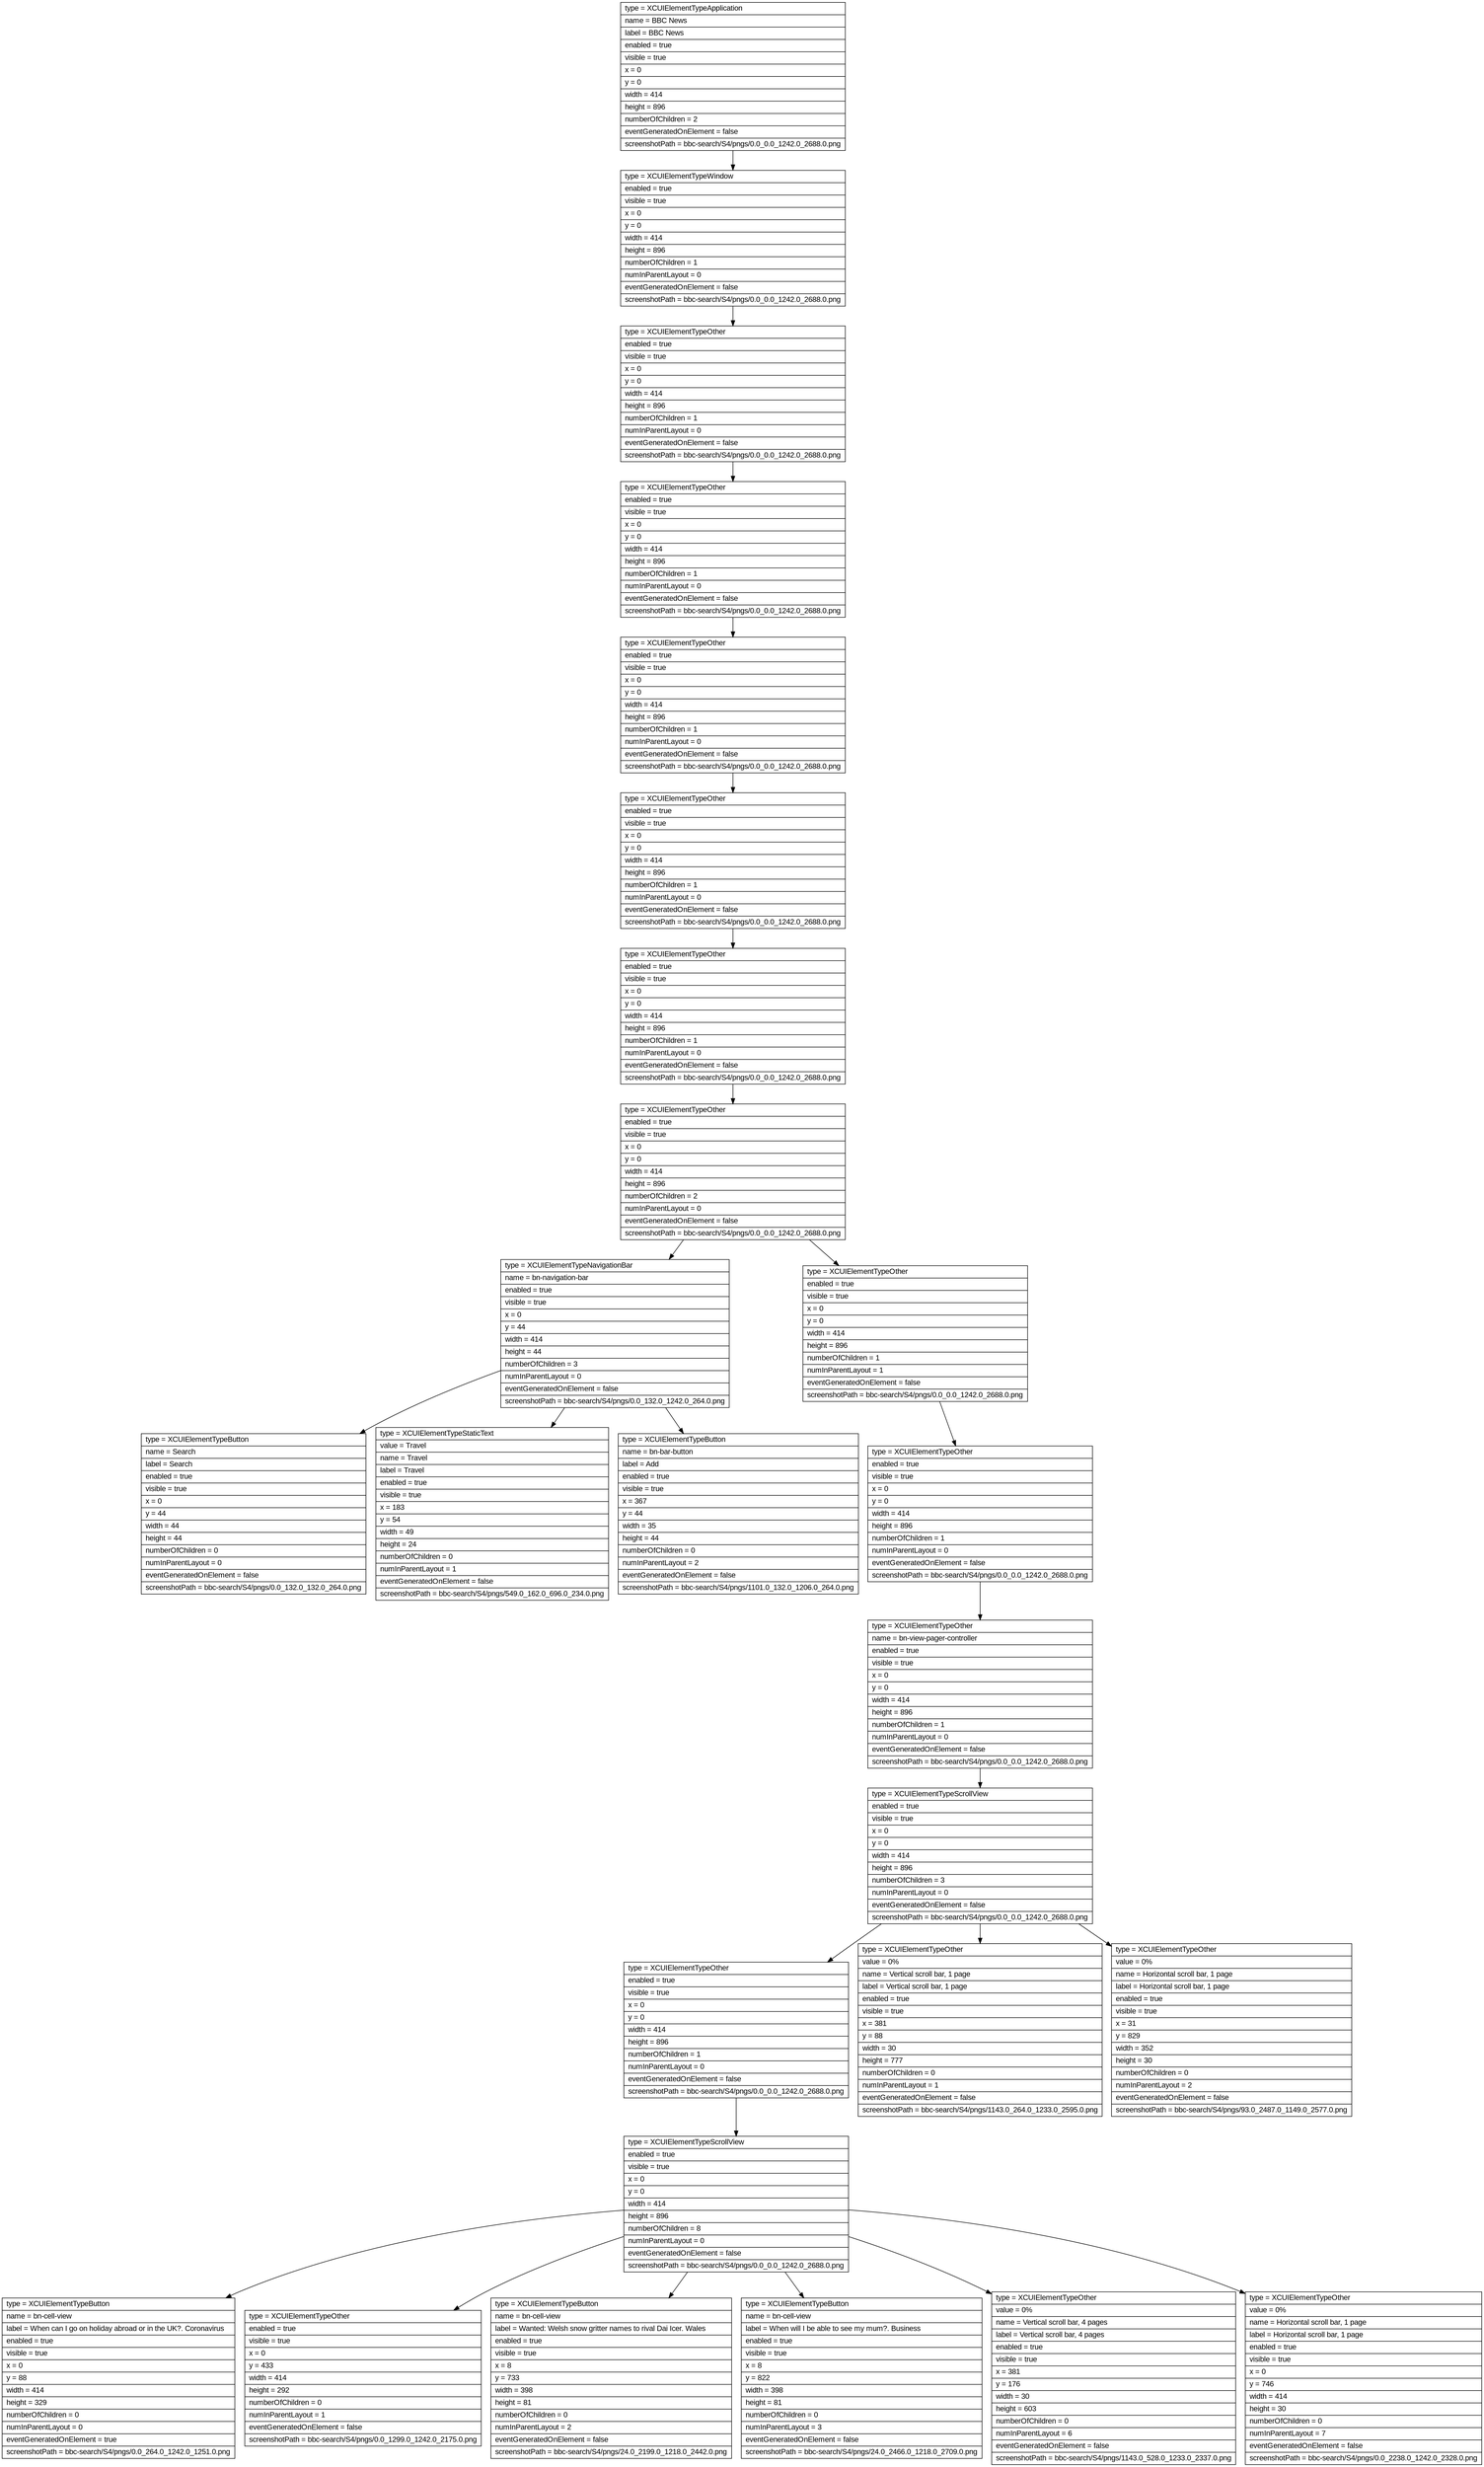 digraph Layout {

	node [shape=record fontname=Arial];

	0	[label="{type = XCUIElementTypeApplication\l|name = BBC News\l|label = BBC News\l|enabled = true\l|visible = true\l|x = 0\l|y = 0\l|width = 414\l|height = 896\l|numberOfChildren = 2\l|eventGeneratedOnElement = false \l|screenshotPath = bbc-search/S4/pngs/0.0_0.0_1242.0_2688.0.png\l}"]
	1	[label="{type = XCUIElementTypeWindow\l|enabled = true\l|visible = true\l|x = 0\l|y = 0\l|width = 414\l|height = 896\l|numberOfChildren = 1\l|numInParentLayout = 0\l|eventGeneratedOnElement = false \l|screenshotPath = bbc-search/S4/pngs/0.0_0.0_1242.0_2688.0.png\l}"]
	2	[label="{type = XCUIElementTypeOther\l|enabled = true\l|visible = true\l|x = 0\l|y = 0\l|width = 414\l|height = 896\l|numberOfChildren = 1\l|numInParentLayout = 0\l|eventGeneratedOnElement = false \l|screenshotPath = bbc-search/S4/pngs/0.0_0.0_1242.0_2688.0.png\l}"]
	3	[label="{type = XCUIElementTypeOther\l|enabled = true\l|visible = true\l|x = 0\l|y = 0\l|width = 414\l|height = 896\l|numberOfChildren = 1\l|numInParentLayout = 0\l|eventGeneratedOnElement = false \l|screenshotPath = bbc-search/S4/pngs/0.0_0.0_1242.0_2688.0.png\l}"]
	4	[label="{type = XCUIElementTypeOther\l|enabled = true\l|visible = true\l|x = 0\l|y = 0\l|width = 414\l|height = 896\l|numberOfChildren = 1\l|numInParentLayout = 0\l|eventGeneratedOnElement = false \l|screenshotPath = bbc-search/S4/pngs/0.0_0.0_1242.0_2688.0.png\l}"]
	5	[label="{type = XCUIElementTypeOther\l|enabled = true\l|visible = true\l|x = 0\l|y = 0\l|width = 414\l|height = 896\l|numberOfChildren = 1\l|numInParentLayout = 0\l|eventGeneratedOnElement = false \l|screenshotPath = bbc-search/S4/pngs/0.0_0.0_1242.0_2688.0.png\l}"]
	6	[label="{type = XCUIElementTypeOther\l|enabled = true\l|visible = true\l|x = 0\l|y = 0\l|width = 414\l|height = 896\l|numberOfChildren = 1\l|numInParentLayout = 0\l|eventGeneratedOnElement = false \l|screenshotPath = bbc-search/S4/pngs/0.0_0.0_1242.0_2688.0.png\l}"]
	7	[label="{type = XCUIElementTypeOther\l|enabled = true\l|visible = true\l|x = 0\l|y = 0\l|width = 414\l|height = 896\l|numberOfChildren = 2\l|numInParentLayout = 0\l|eventGeneratedOnElement = false \l|screenshotPath = bbc-search/S4/pngs/0.0_0.0_1242.0_2688.0.png\l}"]
	8	[label="{type = XCUIElementTypeNavigationBar\l|name = bn-navigation-bar\l|enabled = true\l|visible = true\l|x = 0\l|y = 44\l|width = 414\l|height = 44\l|numberOfChildren = 3\l|numInParentLayout = 0\l|eventGeneratedOnElement = false \l|screenshotPath = bbc-search/S4/pngs/0.0_132.0_1242.0_264.0.png\l}"]
	9	[label="{type = XCUIElementTypeOther\l|enabled = true\l|visible = true\l|x = 0\l|y = 0\l|width = 414\l|height = 896\l|numberOfChildren = 1\l|numInParentLayout = 1\l|eventGeneratedOnElement = false \l|screenshotPath = bbc-search/S4/pngs/0.0_0.0_1242.0_2688.0.png\l}"]
	10	[label="{type = XCUIElementTypeButton\l|name = Search\l|label = Search\l|enabled = true\l|visible = true\l|x = 0\l|y = 44\l|width = 44\l|height = 44\l|numberOfChildren = 0\l|numInParentLayout = 0\l|eventGeneratedOnElement = false \l|screenshotPath = bbc-search/S4/pngs/0.0_132.0_132.0_264.0.png\l}"]
	11	[label="{type = XCUIElementTypeStaticText\l|value = Travel\l|name = Travel\l|label = Travel\l|enabled = true\l|visible = true\l|x = 183\l|y = 54\l|width = 49\l|height = 24\l|numberOfChildren = 0\l|numInParentLayout = 1\l|eventGeneratedOnElement = false \l|screenshotPath = bbc-search/S4/pngs/549.0_162.0_696.0_234.0.png\l}"]
	12	[label="{type = XCUIElementTypeButton\l|name = bn-bar-button\l|label = Add\l|enabled = true\l|visible = true\l|x = 367\l|y = 44\l|width = 35\l|height = 44\l|numberOfChildren = 0\l|numInParentLayout = 2\l|eventGeneratedOnElement = false \l|screenshotPath = bbc-search/S4/pngs/1101.0_132.0_1206.0_264.0.png\l}"]
	13	[label="{type = XCUIElementTypeOther\l|enabled = true\l|visible = true\l|x = 0\l|y = 0\l|width = 414\l|height = 896\l|numberOfChildren = 1\l|numInParentLayout = 0\l|eventGeneratedOnElement = false \l|screenshotPath = bbc-search/S4/pngs/0.0_0.0_1242.0_2688.0.png\l}"]
	14	[label="{type = XCUIElementTypeOther\l|name = bn-view-pager-controller\l|enabled = true\l|visible = true\l|x = 0\l|y = 0\l|width = 414\l|height = 896\l|numberOfChildren = 1\l|numInParentLayout = 0\l|eventGeneratedOnElement = false \l|screenshotPath = bbc-search/S4/pngs/0.0_0.0_1242.0_2688.0.png\l}"]
	15	[label="{type = XCUIElementTypeScrollView\l|enabled = true\l|visible = true\l|x = 0\l|y = 0\l|width = 414\l|height = 896\l|numberOfChildren = 3\l|numInParentLayout = 0\l|eventGeneratedOnElement = false \l|screenshotPath = bbc-search/S4/pngs/0.0_0.0_1242.0_2688.0.png\l}"]
	16	[label="{type = XCUIElementTypeOther\l|enabled = true\l|visible = true\l|x = 0\l|y = 0\l|width = 414\l|height = 896\l|numberOfChildren = 1\l|numInParentLayout = 0\l|eventGeneratedOnElement = false \l|screenshotPath = bbc-search/S4/pngs/0.0_0.0_1242.0_2688.0.png\l}"]
	17	[label="{type = XCUIElementTypeOther\l|value = 0%\l|name = Vertical scroll bar, 1 page\l|label = Vertical scroll bar, 1 page\l|enabled = true\l|visible = true\l|x = 381\l|y = 88\l|width = 30\l|height = 777\l|numberOfChildren = 0\l|numInParentLayout = 1\l|eventGeneratedOnElement = false \l|screenshotPath = bbc-search/S4/pngs/1143.0_264.0_1233.0_2595.0.png\l}"]
	18	[label="{type = XCUIElementTypeOther\l|value = 0%\l|name = Horizontal scroll bar, 1 page\l|label = Horizontal scroll bar, 1 page\l|enabled = true\l|visible = true\l|x = 31\l|y = 829\l|width = 352\l|height = 30\l|numberOfChildren = 0\l|numInParentLayout = 2\l|eventGeneratedOnElement = false \l|screenshotPath = bbc-search/S4/pngs/93.0_2487.0_1149.0_2577.0.png\l}"]
	19	[label="{type = XCUIElementTypeScrollView\l|enabled = true\l|visible = true\l|x = 0\l|y = 0\l|width = 414\l|height = 896\l|numberOfChildren = 8\l|numInParentLayout = 0\l|eventGeneratedOnElement = false \l|screenshotPath = bbc-search/S4/pngs/0.0_0.0_1242.0_2688.0.png\l}"]
	20	[label="{type = XCUIElementTypeButton\l|name = bn-cell-view\l|label = When can I go on holiday abroad or in the UK?. Coronavirus\l|enabled = true\l|visible = true\l|x = 0\l|y = 88\l|width = 414\l|height = 329\l|numberOfChildren = 0\l|numInParentLayout = 0\l|eventGeneratedOnElement = true \l|screenshotPath = bbc-search/S4/pngs/0.0_264.0_1242.0_1251.0.png\l}"]
	21	[label="{type = XCUIElementTypeOther\l|enabled = true\l|visible = true\l|x = 0\l|y = 433\l|width = 414\l|height = 292\l|numberOfChildren = 0\l|numInParentLayout = 1\l|eventGeneratedOnElement = false \l|screenshotPath = bbc-search/S4/pngs/0.0_1299.0_1242.0_2175.0.png\l}"]
	22	[label="{type = XCUIElementTypeButton\l|name = bn-cell-view\l|label = Wanted: Welsh snow gritter names to rival Dai Icer. Wales\l|enabled = true\l|visible = true\l|x = 8\l|y = 733\l|width = 398\l|height = 81\l|numberOfChildren = 0\l|numInParentLayout = 2\l|eventGeneratedOnElement = false \l|screenshotPath = bbc-search/S4/pngs/24.0_2199.0_1218.0_2442.0.png\l}"]
	23	[label="{type = XCUIElementTypeButton\l|name = bn-cell-view\l|label = When will I be able to see my mum?. Business\l|enabled = true\l|visible = true\l|x = 8\l|y = 822\l|width = 398\l|height = 81\l|numberOfChildren = 0\l|numInParentLayout = 3\l|eventGeneratedOnElement = false \l|screenshotPath = bbc-search/S4/pngs/24.0_2466.0_1218.0_2709.0.png\l}"]
	24	[label="{type = XCUIElementTypeOther\l|value = 0%\l|name = Vertical scroll bar, 4 pages\l|label = Vertical scroll bar, 4 pages\l|enabled = true\l|visible = true\l|x = 381\l|y = 176\l|width = 30\l|height = 603\l|numberOfChildren = 0\l|numInParentLayout = 6\l|eventGeneratedOnElement = false \l|screenshotPath = bbc-search/S4/pngs/1143.0_528.0_1233.0_2337.0.png\l}"]
	25	[label="{type = XCUIElementTypeOther\l|value = 0%\l|name = Horizontal scroll bar, 1 page\l|label = Horizontal scroll bar, 1 page\l|enabled = true\l|visible = true\l|x = 0\l|y = 746\l|width = 414\l|height = 30\l|numberOfChildren = 0\l|numInParentLayout = 7\l|eventGeneratedOnElement = false \l|screenshotPath = bbc-search/S4/pngs/0.0_2238.0_1242.0_2328.0.png\l}"]


	0 -> 1
	1 -> 2
	2 -> 3
	3 -> 4
	4 -> 5
	5 -> 6
	6 -> 7
	7 -> 8
	7 -> 9
	8 -> 10
	8 -> 11
	8 -> 12
	9 -> 13
	13 -> 14
	14 -> 15
	15 -> 16
	15 -> 17
	15 -> 18
	16 -> 19
	19 -> 20
	19 -> 21
	19 -> 22
	19 -> 23
	19 -> 24
	19 -> 25


}